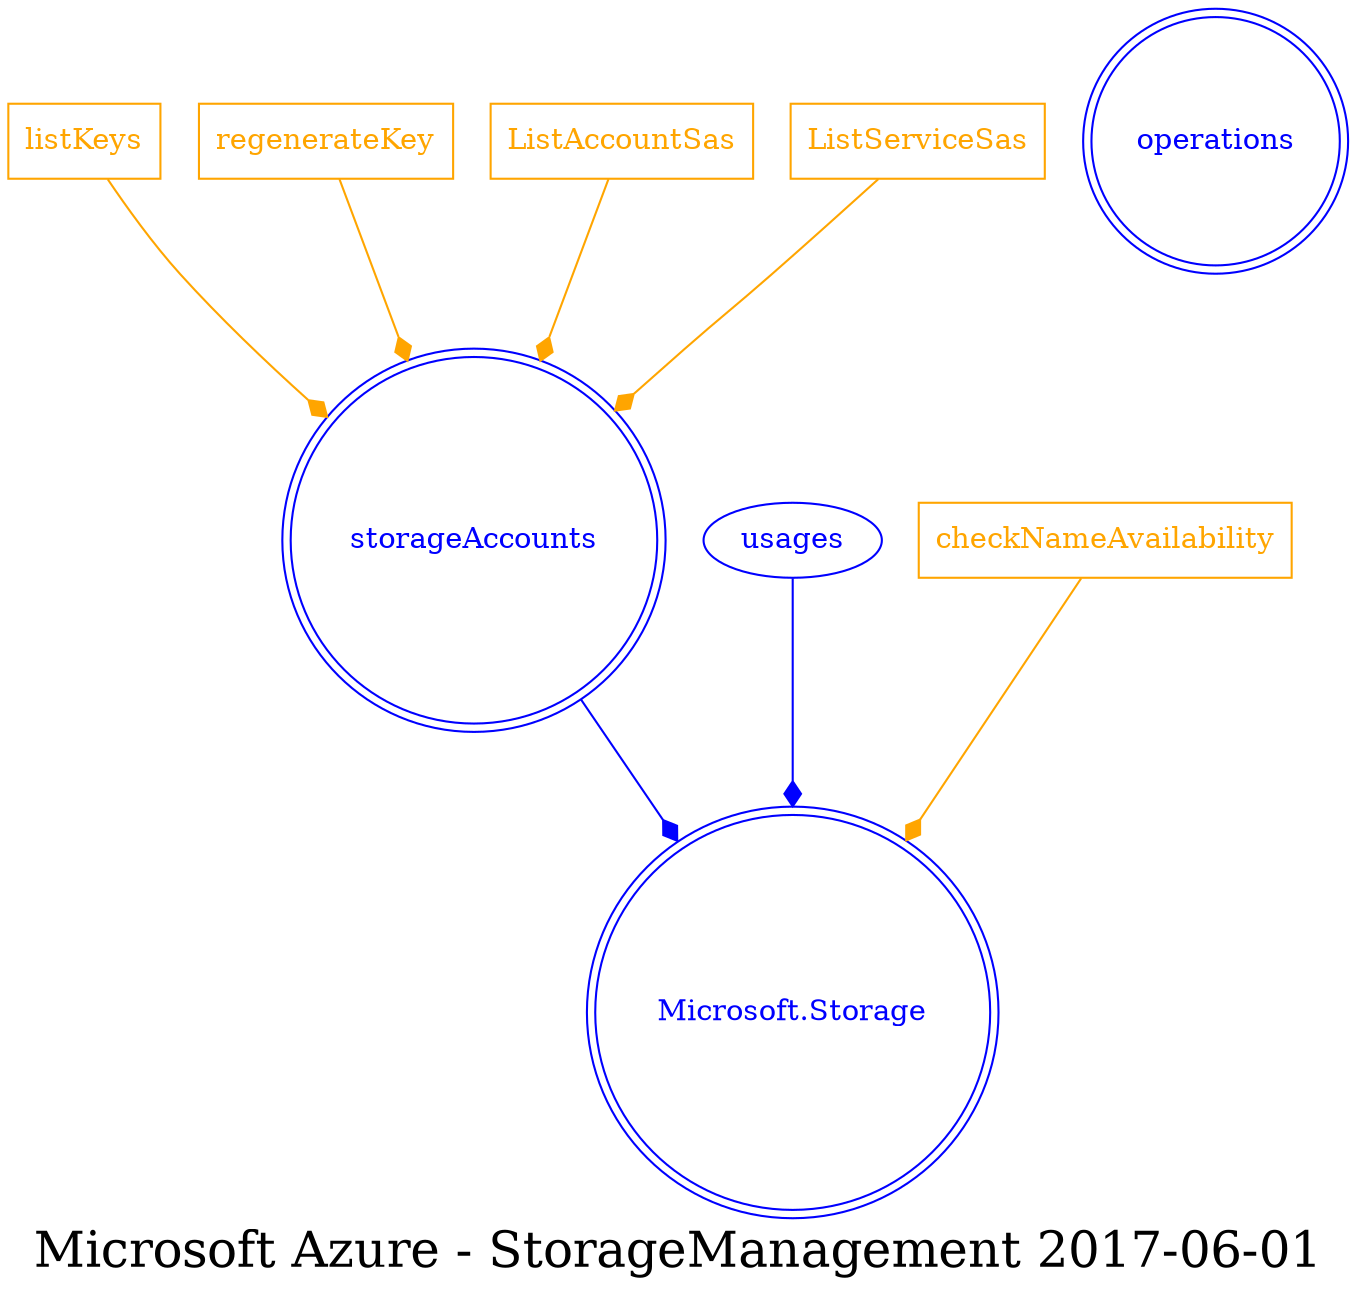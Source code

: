 digraph LexiconGraph {
graph[label="Microsoft Azure - StorageManagement 2017-06-01", fontsize=24]
splines=true
"Microsoft.Storage" [color=blue, fontcolor=blue, shape=doublecircle]
"storageAccounts" [color=blue, fontcolor=blue, shape=doublecircle]
"operations" [color=blue, fontcolor=blue, shape=doublecircle]
"usages" -> "Microsoft.Storage" [color=blue, fontcolor=blue, arrowhead=diamond, arrowtail=none]
"usages" [color=blue, fontcolor=blue, shape=ellipse]
"checkNameAvailability" [color=orange, fontcolor=orange, shape=box]
"checkNameAvailability" -> "Microsoft.Storage" [color=orange, fontcolor=orange, arrowhead=diamond, arrowtail=none]
"storageAccounts" -> "Microsoft.Storage" [color=blue, fontcolor=blue, arrowhead=diamond, arrowtail=none]
"listKeys" [color=orange, fontcolor=orange, shape=box]
"listKeys" -> "storageAccounts" [color=orange, fontcolor=orange, arrowhead=diamond, arrowtail=none]
"regenerateKey" [color=orange, fontcolor=orange, shape=box]
"regenerateKey" -> "storageAccounts" [color=orange, fontcolor=orange, arrowhead=diamond, arrowtail=none]
"ListAccountSas" [color=orange, fontcolor=orange, shape=box]
"ListAccountSas" -> "storageAccounts" [color=orange, fontcolor=orange, arrowhead=diamond, arrowtail=none]
"ListServiceSas" [color=orange, fontcolor=orange, shape=box]
"ListServiceSas" -> "storageAccounts" [color=orange, fontcolor=orange, arrowhead=diamond, arrowtail=none]
}

